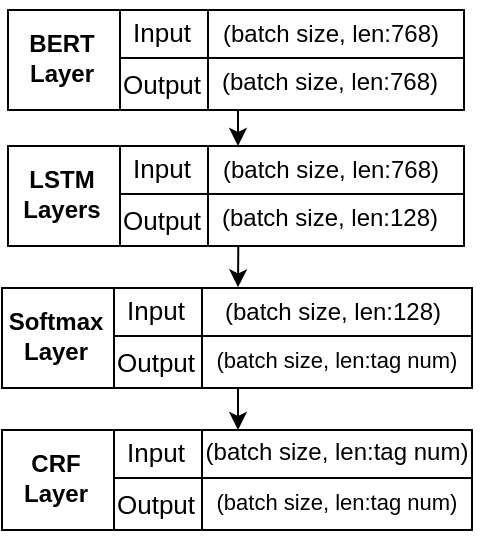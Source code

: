 <mxfile version="13.7.1" type="github">
  <diagram id="X-_uqeIbl1GHuLs3GYBl" name="第 1 页">
    <mxGraphModel dx="795" dy="421" grid="1" gridSize="10" guides="1" tooltips="1" connect="1" arrows="1" fold="1" page="1" pageScale="1" pageWidth="250" pageHeight="280" math="0" shadow="0">
      <root>
        <mxCell id="0" />
        <mxCell id="1" parent="0" />
        <mxCell id="XVLoJR0zLxYacdBKWkdC-13" value="" style="rounded=0;whiteSpace=wrap;html=1;" parent="1" vertex="1">
          <mxGeometry x="7" y="77" width="228" height="50" as="geometry" />
        </mxCell>
        <mxCell id="XVLoJR0zLxYacdBKWkdC-14" value="" style="endArrow=none;html=1;" parent="1" edge="1">
          <mxGeometry width="50" height="50" relative="1" as="geometry">
            <mxPoint x="63" y="127" as="sourcePoint" />
            <mxPoint x="63" y="77" as="targetPoint" />
          </mxGeometry>
        </mxCell>
        <mxCell id="XVLoJR0zLxYacdBKWkdC-15" value="" style="endArrow=none;html=1;" parent="1" edge="1">
          <mxGeometry width="50" height="50" relative="1" as="geometry">
            <mxPoint x="107" y="127" as="sourcePoint" />
            <mxPoint x="107" y="77" as="targetPoint" />
          </mxGeometry>
        </mxCell>
        <mxCell id="XVLoJR0zLxYacdBKWkdC-16" value="&lt;font style=&quot;font-size: 13px;&quot;&gt;Input&lt;br style=&quot;font-size: 13px;&quot;&gt;&lt;/font&gt;" style="text;html=1;align=center;verticalAlign=middle;whiteSpace=wrap;rounded=0;fontSize=13;strokeWidth=3;fontStyle=0" parent="1" vertex="1">
          <mxGeometry x="74" y="83.25" width="20" height="10" as="geometry" />
        </mxCell>
        <mxCell id="XVLoJR0zLxYacdBKWkdC-17" value="LSTM Layers" style="text;html=1;align=center;verticalAlign=middle;whiteSpace=wrap;rounded=0;fontSize=12;labelBackgroundColor=none;strokeWidth=3;fontStyle=1" parent="1" vertex="1">
          <mxGeometry x="19" y="72" width="30" height="57" as="geometry" />
        </mxCell>
        <mxCell id="XVLoJR0zLxYacdBKWkdC-18" value="&lt;font style=&quot;font-size: 13px;&quot;&gt;Output&lt;br style=&quot;font-size: 13px;&quot;&gt;&lt;/font&gt;" style="text;html=1;align=center;verticalAlign=middle;whiteSpace=wrap;rounded=0;fontSize=13;strokeWidth=3;fontStyle=0" parent="1" vertex="1">
          <mxGeometry x="74" y="108.75" width="20" height="10" as="geometry" />
        </mxCell>
        <mxCell id="XVLoJR0zLxYacdBKWkdC-19" value="" style="line;strokeWidth=1;html=1;labelBackgroundColor=#ffffff;fontSize=4;" parent="1" vertex="1">
          <mxGeometry x="63" y="96" width="172" height="10" as="geometry" />
        </mxCell>
        <mxCell id="XVLoJR0zLxYacdBKWkdC-20" value="(batch size, len:768)" style="text;html=1;align=center;verticalAlign=middle;whiteSpace=wrap;rounded=0;labelBackgroundColor=none;fontSize=12;strokeWidth=3;fontStyle=0" parent="1" vertex="1">
          <mxGeometry x="108" y="80" width="121" height="17" as="geometry" />
        </mxCell>
        <mxCell id="XVLoJR0zLxYacdBKWkdC-21" value="(batch size, len:128)" style="text;html=1;align=center;verticalAlign=middle;whiteSpace=wrap;rounded=0;labelBackgroundColor=none;fontSize=12;strokeWidth=3;fontStyle=0;labelBorderColor=none;" parent="1" vertex="1">
          <mxGeometry x="107.25" y="103" width="121.5" height="20" as="geometry" />
        </mxCell>
        <mxCell id="XVLoJR0zLxYacdBKWkdC-50" value="" style="endArrow=classic;html=1;fontSize=13;exitX=0.5;exitY=1;exitDx=0;exitDy=0;" parent="1" edge="1">
          <mxGeometry width="50" height="50" relative="1" as="geometry">
            <mxPoint x="122" y="59" as="sourcePoint" />
            <mxPoint x="122" y="77" as="targetPoint" />
          </mxGeometry>
        </mxCell>
        <mxCell id="XVLoJR0zLxYacdBKWkdC-51" value="" style="endArrow=classic;html=1;fontSize=13;exitX=0.524;exitY=1.005;exitDx=0;exitDy=0;exitPerimeter=0;" parent="1" edge="1">
          <mxGeometry width="50" height="50" relative="1" as="geometry">
            <mxPoint x="122.144" y="127.0" as="sourcePoint" />
            <mxPoint x="122" y="147.65" as="targetPoint" />
          </mxGeometry>
        </mxCell>
        <mxCell id="XVLoJR0zLxYacdBKWkdC-52" value="" style="endArrow=classic;html=1;fontSize=13;exitX=0.5;exitY=1;exitDx=0;exitDy=0;" parent="1" edge="1">
          <mxGeometry width="50" height="50" relative="1" as="geometry">
            <mxPoint x="122" y="198" as="sourcePoint" />
            <mxPoint x="122" y="219" as="targetPoint" />
          </mxGeometry>
        </mxCell>
        <mxCell id="MComuTEHDrIpXEhBZGNQ-1" value="" style="rounded=0;whiteSpace=wrap;html=1;" parent="1" vertex="1">
          <mxGeometry x="7" y="9" width="228" height="50" as="geometry" />
        </mxCell>
        <mxCell id="MComuTEHDrIpXEhBZGNQ-2" value="" style="endArrow=none;html=1;" parent="1" edge="1">
          <mxGeometry width="50" height="50" relative="1" as="geometry">
            <mxPoint x="63" y="59" as="sourcePoint" />
            <mxPoint x="63" y="9" as="targetPoint" />
          </mxGeometry>
        </mxCell>
        <mxCell id="MComuTEHDrIpXEhBZGNQ-3" value="" style="endArrow=none;html=1;" parent="1" edge="1">
          <mxGeometry width="50" height="50" relative="1" as="geometry">
            <mxPoint x="107" y="59" as="sourcePoint" />
            <mxPoint x="107" y="9" as="targetPoint" />
          </mxGeometry>
        </mxCell>
        <mxCell id="MComuTEHDrIpXEhBZGNQ-4" value="&lt;font style=&quot;font-size: 13px;&quot;&gt;Input&lt;br style=&quot;font-size: 13px;&quot;&gt;&lt;/font&gt;" style="text;html=1;align=center;verticalAlign=middle;whiteSpace=wrap;rounded=0;fontSize=13;strokeWidth=3;fontStyle=0" parent="1" vertex="1">
          <mxGeometry x="74" y="15.25" width="20" height="10" as="geometry" />
        </mxCell>
        <mxCell id="MComuTEHDrIpXEhBZGNQ-5" value="BERT&lt;br&gt;Layer" style="text;html=1;align=center;verticalAlign=middle;whiteSpace=wrap;rounded=0;fontSize=12;labelBackgroundColor=none;strokeWidth=3;fontStyle=1" parent="1" vertex="1">
          <mxGeometry x="19" y="4" width="30" height="57" as="geometry" />
        </mxCell>
        <mxCell id="MComuTEHDrIpXEhBZGNQ-6" value="&lt;font style=&quot;font-size: 13px;&quot;&gt;Output&lt;br style=&quot;font-size: 13px;&quot;&gt;&lt;/font&gt;" style="text;html=1;align=center;verticalAlign=middle;whiteSpace=wrap;rounded=0;fontSize=13;strokeWidth=3;fontStyle=0" parent="1" vertex="1">
          <mxGeometry x="74" y="40.75" width="20" height="10" as="geometry" />
        </mxCell>
        <mxCell id="MComuTEHDrIpXEhBZGNQ-7" value="" style="line;strokeWidth=1;html=1;labelBackgroundColor=#ffffff;fontSize=4;" parent="1" vertex="1">
          <mxGeometry x="63" y="28" width="172" height="10" as="geometry" />
        </mxCell>
        <mxCell id="MComuTEHDrIpXEhBZGNQ-8" value="(batch size, len:768)" style="text;html=1;align=center;verticalAlign=middle;whiteSpace=wrap;rounded=0;labelBackgroundColor=none;fontSize=12;strokeWidth=3;fontStyle=0" parent="1" vertex="1">
          <mxGeometry x="108" y="12" width="121" height="17" as="geometry" />
        </mxCell>
        <mxCell id="MComuTEHDrIpXEhBZGNQ-9" value="(batch size, len:768)" style="text;html=1;align=center;verticalAlign=middle;whiteSpace=wrap;rounded=0;labelBackgroundColor=none;fontSize=12;strokeWidth=3;fontStyle=0;labelBorderColor=none;" parent="1" vertex="1">
          <mxGeometry x="107.25" y="35" width="121.5" height="20" as="geometry" />
        </mxCell>
        <mxCell id="MComuTEHDrIpXEhBZGNQ-10" value="" style="rounded=0;whiteSpace=wrap;html=1;" parent="1" vertex="1">
          <mxGeometry x="4" y="148" width="235" height="50" as="geometry" />
        </mxCell>
        <mxCell id="MComuTEHDrIpXEhBZGNQ-11" value="" style="endArrow=none;html=1;" parent="1" edge="1">
          <mxGeometry width="50" height="50" relative="1" as="geometry">
            <mxPoint x="60" y="198" as="sourcePoint" />
            <mxPoint x="60" y="148" as="targetPoint" />
          </mxGeometry>
        </mxCell>
        <mxCell id="MComuTEHDrIpXEhBZGNQ-12" value="" style="endArrow=none;html=1;" parent="1" edge="1">
          <mxGeometry width="50" height="50" relative="1" as="geometry">
            <mxPoint x="104" y="198" as="sourcePoint" />
            <mxPoint x="104" y="148" as="targetPoint" />
          </mxGeometry>
        </mxCell>
        <mxCell id="MComuTEHDrIpXEhBZGNQ-13" value="&lt;font style=&quot;font-size: 13px;&quot;&gt;Input&lt;br style=&quot;font-size: 13px;&quot;&gt;&lt;/font&gt;" style="text;html=1;align=center;verticalAlign=middle;whiteSpace=wrap;rounded=0;fontSize=13;strokeWidth=3;fontStyle=0" parent="1" vertex="1">
          <mxGeometry x="71" y="154.25" width="20" height="10" as="geometry" />
        </mxCell>
        <mxCell id="MComuTEHDrIpXEhBZGNQ-14" value="Softmax&lt;br&gt;Layer" style="text;html=1;align=center;verticalAlign=middle;whiteSpace=wrap;rounded=0;fontSize=12;labelBackgroundColor=none;strokeWidth=3;fontStyle=1" parent="1" vertex="1">
          <mxGeometry x="16" y="143" width="30" height="57" as="geometry" />
        </mxCell>
        <mxCell id="MComuTEHDrIpXEhBZGNQ-15" value="&lt;font style=&quot;font-size: 13px;&quot;&gt;Output&lt;br style=&quot;font-size: 13px;&quot;&gt;&lt;/font&gt;" style="text;html=1;align=center;verticalAlign=middle;whiteSpace=wrap;rounded=0;fontSize=13;strokeWidth=3;fontStyle=0" parent="1" vertex="1">
          <mxGeometry x="71" y="179.75" width="20" height="10" as="geometry" />
        </mxCell>
        <mxCell id="MComuTEHDrIpXEhBZGNQ-16" value="" style="line;strokeWidth=1;html=1;labelBackgroundColor=#ffffff;fontSize=4;" parent="1" vertex="1">
          <mxGeometry x="60" y="167" width="179" height="10" as="geometry" />
        </mxCell>
        <mxCell id="MComuTEHDrIpXEhBZGNQ-17" value="(batch size, len:128)" style="text;html=1;align=center;verticalAlign=middle;whiteSpace=wrap;rounded=0;labelBackgroundColor=none;fontSize=12;strokeWidth=3;fontStyle=0" parent="1" vertex="1">
          <mxGeometry x="109" y="151" width="121" height="17" as="geometry" />
        </mxCell>
        <mxCell id="MComuTEHDrIpXEhBZGNQ-18" value="(batch size, len:tag num)" style="text;html=1;align=center;verticalAlign=middle;whiteSpace=wrap;rounded=0;labelBackgroundColor=none;fontSize=11;strokeWidth=2;fontStyle=0;labelBorderColor=none;" parent="1" vertex="1">
          <mxGeometry x="103.25" y="174" width="136.75" height="20" as="geometry" />
        </mxCell>
        <mxCell id="MComuTEHDrIpXEhBZGNQ-19" value="" style="rounded=0;whiteSpace=wrap;html=1;" parent="1" vertex="1">
          <mxGeometry x="4" y="219" width="235" height="50" as="geometry" />
        </mxCell>
        <mxCell id="MComuTEHDrIpXEhBZGNQ-20" value="" style="endArrow=none;html=1;" parent="1" edge="1">
          <mxGeometry width="50" height="50" relative="1" as="geometry">
            <mxPoint x="60" y="269" as="sourcePoint" />
            <mxPoint x="60" y="219" as="targetPoint" />
          </mxGeometry>
        </mxCell>
        <mxCell id="MComuTEHDrIpXEhBZGNQ-21" value="" style="endArrow=none;html=1;" parent="1" edge="1">
          <mxGeometry width="50" height="50" relative="1" as="geometry">
            <mxPoint x="104" y="269" as="sourcePoint" />
            <mxPoint x="104" y="219" as="targetPoint" />
          </mxGeometry>
        </mxCell>
        <mxCell id="MComuTEHDrIpXEhBZGNQ-22" value="&lt;font style=&quot;font-size: 13px;&quot;&gt;Input&lt;br style=&quot;font-size: 13px;&quot;&gt;&lt;/font&gt;" style="text;html=1;align=center;verticalAlign=middle;whiteSpace=wrap;rounded=0;fontSize=13;strokeWidth=3;fontStyle=0" parent="1" vertex="1">
          <mxGeometry x="71" y="225.25" width="20" height="10" as="geometry" />
        </mxCell>
        <mxCell id="MComuTEHDrIpXEhBZGNQ-23" value="CRF&lt;br&gt;Layer" style="text;html=1;align=center;verticalAlign=middle;whiteSpace=wrap;rounded=0;fontSize=12;labelBackgroundColor=none;strokeWidth=3;fontStyle=1" parent="1" vertex="1">
          <mxGeometry x="16" y="214" width="30" height="57" as="geometry" />
        </mxCell>
        <mxCell id="MComuTEHDrIpXEhBZGNQ-24" value="&lt;font style=&quot;font-size: 13px;&quot;&gt;Output&lt;br style=&quot;font-size: 13px;&quot;&gt;&lt;/font&gt;" style="text;html=1;align=center;verticalAlign=middle;whiteSpace=wrap;rounded=0;fontSize=13;strokeWidth=3;fontStyle=0" parent="1" vertex="1">
          <mxGeometry x="71" y="250.75" width="20" height="10" as="geometry" />
        </mxCell>
        <mxCell id="MComuTEHDrIpXEhBZGNQ-25" value="" style="line;strokeWidth=1;html=1;labelBackgroundColor=#ffffff;fontSize=4;" parent="1" vertex="1">
          <mxGeometry x="60" y="238" width="179" height="10" as="geometry" />
        </mxCell>
        <mxCell id="MComuTEHDrIpXEhBZGNQ-26" value="(batch size, len:tag num)" style="text;html=1;align=center;verticalAlign=middle;whiteSpace=wrap;rounded=0;labelBackgroundColor=none;fontSize=12;strokeWidth=3;fontStyle=0" parent="1" vertex="1">
          <mxGeometry x="100.12" y="221.75" width="143" height="17" as="geometry" />
        </mxCell>
        <mxCell id="MComuTEHDrIpXEhBZGNQ-27" value="(batch size, len:tag num)" style="text;html=1;align=center;verticalAlign=middle;whiteSpace=wrap;rounded=0;labelBackgroundColor=none;fontSize=11;strokeWidth=2;fontStyle=0;labelBorderColor=none;" parent="1" vertex="1">
          <mxGeometry x="103.25" y="245" width="136.75" height="20" as="geometry" />
        </mxCell>
      </root>
    </mxGraphModel>
  </diagram>
</mxfile>
